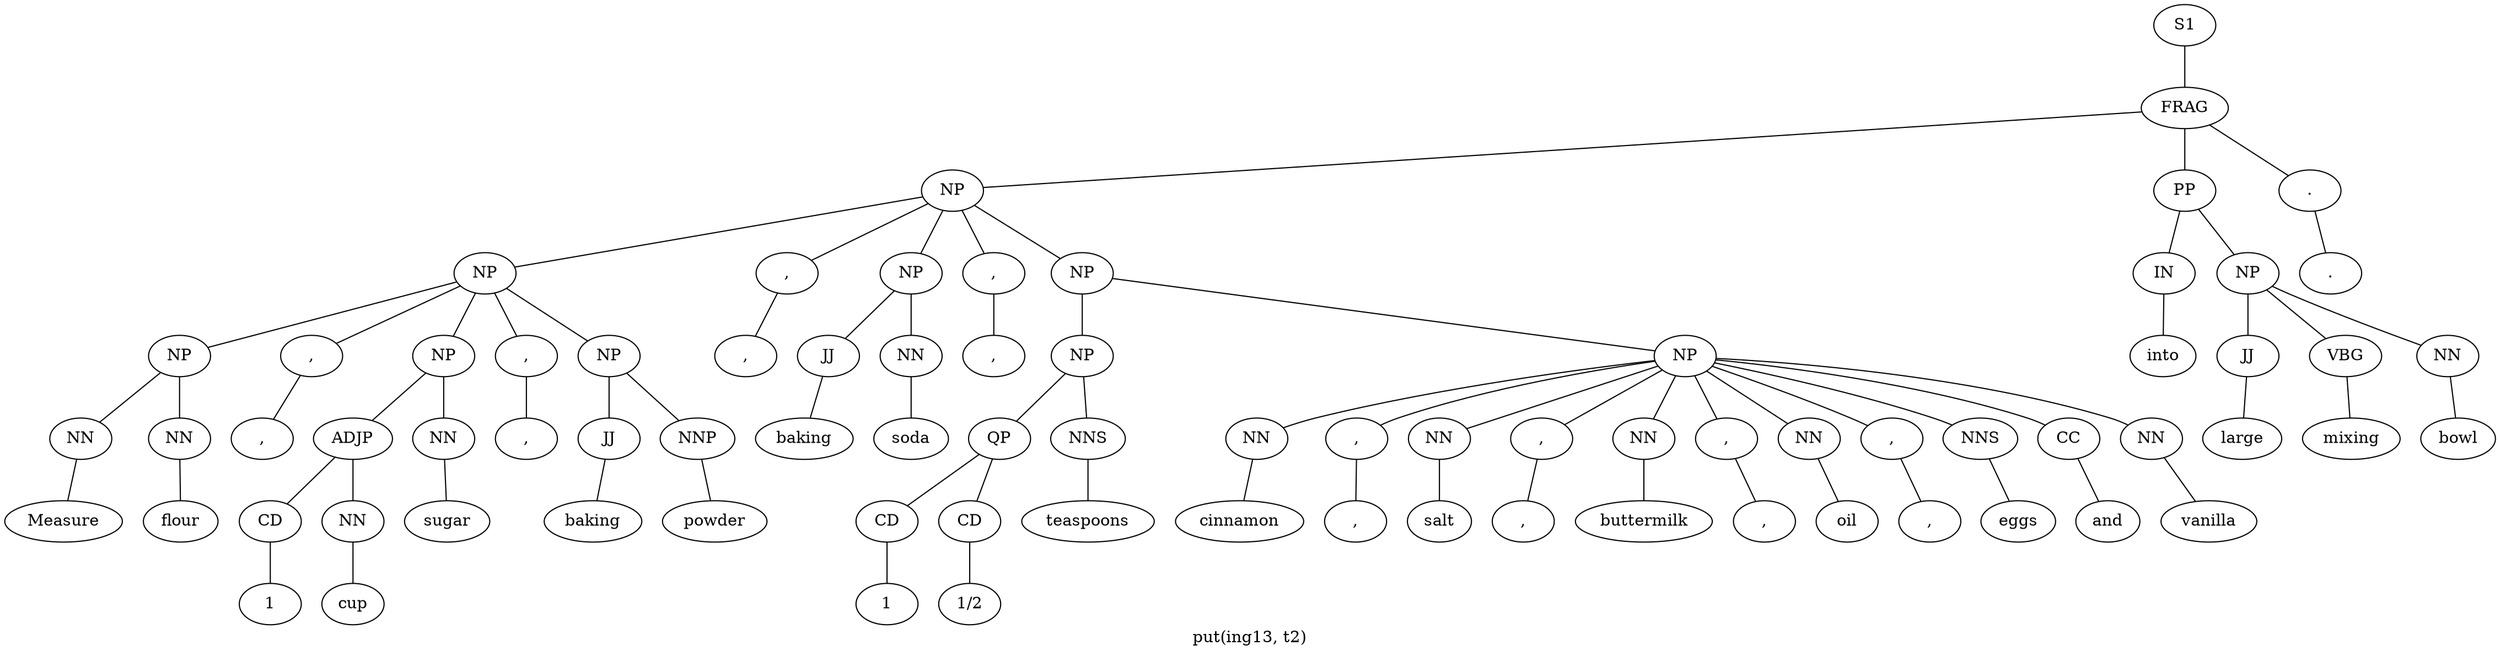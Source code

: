 graph SyntaxGraph {
	label = "put(ing13, t2)";
	Node0 [label="S1"];
	Node1 [label="FRAG"];
	Node2 [label="NP"];
	Node3 [label="NP"];
	Node4 [label="NP"];
	Node5 [label="NN"];
	Node6 [label="Measure"];
	Node7 [label="NN"];
	Node8 [label="flour"];
	Node9 [label=","];
	Node10 [label=","];
	Node11 [label="NP"];
	Node12 [label="ADJP"];
	Node13 [label="CD"];
	Node14 [label="1"];
	Node15 [label="NN"];
	Node16 [label="cup"];
	Node17 [label="NN"];
	Node18 [label="sugar"];
	Node19 [label=","];
	Node20 [label=","];
	Node21 [label="NP"];
	Node22 [label="JJ"];
	Node23 [label="baking"];
	Node24 [label="NNP"];
	Node25 [label="powder"];
	Node26 [label=","];
	Node27 [label=","];
	Node28 [label="NP"];
	Node29 [label="JJ"];
	Node30 [label="baking"];
	Node31 [label="NN"];
	Node32 [label="soda"];
	Node33 [label=","];
	Node34 [label=","];
	Node35 [label="NP"];
	Node36 [label="NP"];
	Node37 [label="QP"];
	Node38 [label="CD"];
	Node39 [label="1"];
	Node40 [label="CD"];
	Node41 [label="1/2"];
	Node42 [label="NNS"];
	Node43 [label="teaspoons"];
	Node44 [label="NP"];
	Node45 [label="NN"];
	Node46 [label="cinnamon"];
	Node47 [label=","];
	Node48 [label=","];
	Node49 [label="NN"];
	Node50 [label="salt"];
	Node51 [label=","];
	Node52 [label=","];
	Node53 [label="NN"];
	Node54 [label="buttermilk"];
	Node55 [label=","];
	Node56 [label=","];
	Node57 [label="NN"];
	Node58 [label="oil"];
	Node59 [label=","];
	Node60 [label=","];
	Node61 [label="NNS"];
	Node62 [label="eggs"];
	Node63 [label="CC"];
	Node64 [label="and"];
	Node65 [label="NN"];
	Node66 [label="vanilla"];
	Node67 [label="PP"];
	Node68 [label="IN"];
	Node69 [label="into"];
	Node70 [label="NP"];
	Node71 [label="JJ"];
	Node72 [label="large"];
	Node73 [label="VBG"];
	Node74 [label="mixing"];
	Node75 [label="NN"];
	Node76 [label="bowl"];
	Node77 [label="."];
	Node78 [label="."];

	Node0 -- Node1;
	Node1 -- Node2;
	Node1 -- Node67;
	Node1 -- Node77;
	Node2 -- Node3;
	Node2 -- Node26;
	Node2 -- Node28;
	Node2 -- Node33;
	Node2 -- Node35;
	Node3 -- Node4;
	Node3 -- Node9;
	Node3 -- Node11;
	Node3 -- Node19;
	Node3 -- Node21;
	Node4 -- Node5;
	Node4 -- Node7;
	Node5 -- Node6;
	Node7 -- Node8;
	Node9 -- Node10;
	Node11 -- Node12;
	Node11 -- Node17;
	Node12 -- Node13;
	Node12 -- Node15;
	Node13 -- Node14;
	Node15 -- Node16;
	Node17 -- Node18;
	Node19 -- Node20;
	Node21 -- Node22;
	Node21 -- Node24;
	Node22 -- Node23;
	Node24 -- Node25;
	Node26 -- Node27;
	Node28 -- Node29;
	Node28 -- Node31;
	Node29 -- Node30;
	Node31 -- Node32;
	Node33 -- Node34;
	Node35 -- Node36;
	Node35 -- Node44;
	Node36 -- Node37;
	Node36 -- Node42;
	Node37 -- Node38;
	Node37 -- Node40;
	Node38 -- Node39;
	Node40 -- Node41;
	Node42 -- Node43;
	Node44 -- Node45;
	Node44 -- Node47;
	Node44 -- Node49;
	Node44 -- Node51;
	Node44 -- Node53;
	Node44 -- Node55;
	Node44 -- Node57;
	Node44 -- Node59;
	Node44 -- Node61;
	Node44 -- Node63;
	Node44 -- Node65;
	Node45 -- Node46;
	Node47 -- Node48;
	Node49 -- Node50;
	Node51 -- Node52;
	Node53 -- Node54;
	Node55 -- Node56;
	Node57 -- Node58;
	Node59 -- Node60;
	Node61 -- Node62;
	Node63 -- Node64;
	Node65 -- Node66;
	Node67 -- Node68;
	Node67 -- Node70;
	Node68 -- Node69;
	Node70 -- Node71;
	Node70 -- Node73;
	Node70 -- Node75;
	Node71 -- Node72;
	Node73 -- Node74;
	Node75 -- Node76;
	Node77 -- Node78;
}